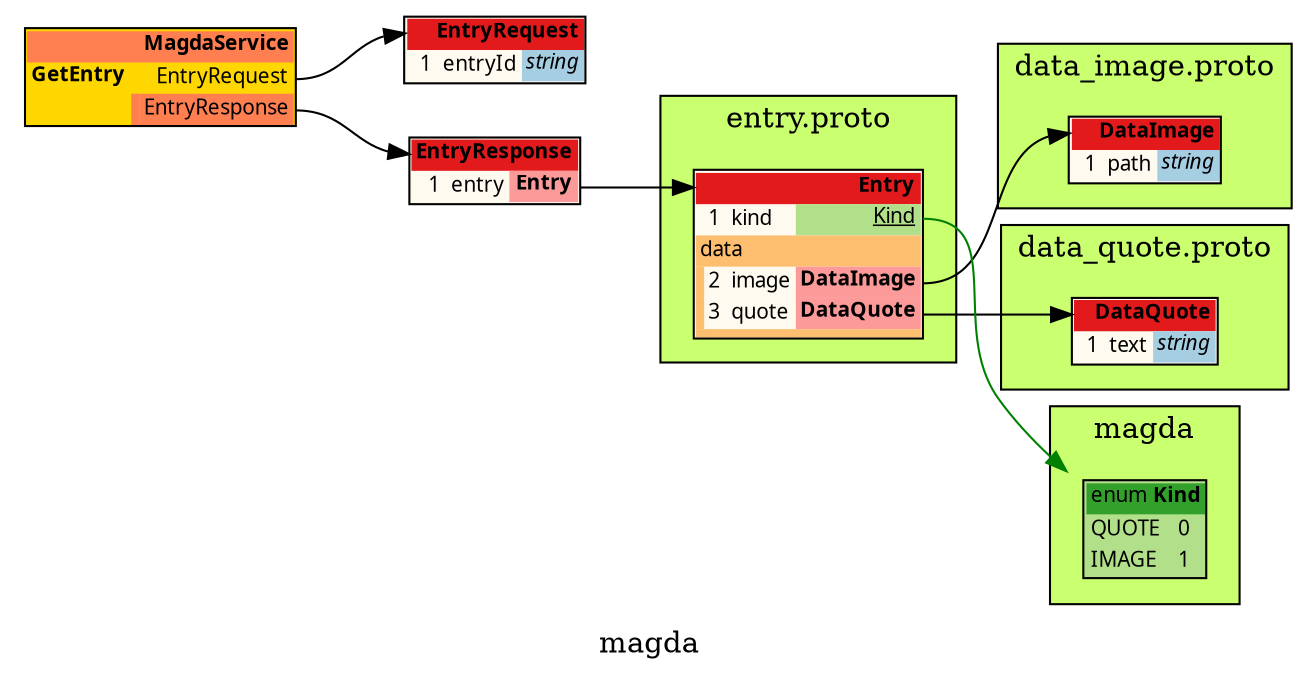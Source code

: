 /*
	do not edit:
	auto-generated by github.com/seamia/protodot
*/
digraph protodot {

	/* package:   magda */
	/* source:    protos/service.proto */
	/* selection:  */

	rankdir=LR;
	label="magda";
	tooltip="magda";
	bgcolor="transparent"

	node [
		shape=plaintext
		fontsize=10
		fontname="Ubuntu"
	];


	/* ------ nodes ------ */

	/* ------ leaving the root package unwrapped ------ */
	
	Node_Ja_104	[shape=plaintext tooltip="MagdaService" label=<<TABLE BORDER="1" CELLBORDER="0" CELLSPACING="0" BGCOLOR="#ffd700"><TR><TD COLSPAN="3" PORT="header" BGCOLOR="#ff7f50" ALIGN="right"><b>MagdaService</b></TD></TR><TR><TD ALIGN="left"><b>GetEntry</b></TD><TD></TD><TD PORT="poGetEntry_request" ALIGN="right">EntryRequest</TD></TR><TR style="border-bottom: 1px solid red"><TD></TD><TD BGCOLOR="#ff7f50"></TD><TD PORT="poGetEntry_response" ALIGN="right" BGCOLOR="#ff7f50">EntryResponse</TD></TR></TABLE>>];
	Node_Ja_106	[shape=plaintext tooltip="magda.EntryRequest" label=<<TABLE BORDER="1" CELLBORDER="0" CELLSPACING="0" BGCOLOR="#fffaf0"><TR><TD COLSPAN="4" PORT="header" BGCOLOR="#e31a1c" ALIGN="right"><b>EntryRequest</b></TD></TR><TR><TD ALIGN="right"></TD><TD ALIGN="right">1</TD><TD ALIGN="left">entryId</TD><TD BGCOLOR="#a6cee3" PORT="poentryId" ALIGN="right" TITLE="string"><i>string</i></TD></TR></TABLE>>];
	Node_Ja_107	[shape=plaintext tooltip="magda.EntryResponse" label=<<TABLE BORDER="1" CELLBORDER="0" CELLSPACING="0" BGCOLOR="#fffaf0"><TR><TD COLSPAN="4" PORT="header" BGCOLOR="#e31a1c" ALIGN="right"><b>EntryResponse</b></TD></TR><TR><TD ALIGN="right"></TD><TD ALIGN="right">1</TD><TD ALIGN="left">entry</TD><TD BGCOLOR="#fb9a99" PORT="poentry" ALIGN="right"><b>Entry</b></TD></TR></TABLE>>];
	subgraph cluster_b48571783cae {
		label = "data_image.proto"
		tooltip = "data_image.proto"
		style = filled;
		fillcolor = "#caff70";
		
		Node_Ja_100	[shape=plaintext tooltip="magda.DataImage" label=<<TABLE BORDER="1" CELLBORDER="0" CELLSPACING="0" BGCOLOR="#fffaf0"><TR><TD COLSPAN="4" PORT="header" BGCOLOR="#e31a1c" ALIGN="right"><b>DataImage</b></TD></TR><TR><TD ALIGN="right"></TD><TD ALIGN="right">1</TD><TD ALIGN="left">path</TD><TD BGCOLOR="#a6cee3" PORT="popath" ALIGN="right" TITLE="string"><i>string</i></TD></TR></TABLE>>];
	}

	subgraph cluster_cae0c0fbf520 {
		label = "data_quote.proto"
		tooltip = "data_quote.proto"
		style = filled;
		fillcolor = "#caff70";
		
		Node_Ja_101	[shape=plaintext tooltip="magda.DataQuote" label=<<TABLE BORDER="1" CELLBORDER="0" CELLSPACING="0" BGCOLOR="#fffaf0"><TR><TD COLSPAN="4" PORT="header" BGCOLOR="#e31a1c" ALIGN="right"><b>DataQuote</b></TD></TR><TR><TD ALIGN="right"></TD><TD ALIGN="right">1</TD><TD ALIGN="left">text</TD><TD BGCOLOR="#a6cee3" PORT="potext" ALIGN="right" TITLE="string"><i>string</i></TD></TR></TABLE>>];
	}

	subgraph cluster_b5eb5ae3708a {
		label = "entry.proto"
		tooltip = "entry.proto"
		style = filled;
		fillcolor = "#caff70";
		
		Node_Ja_102	[shape=plaintext tooltip="magda.Entry" label=<<TABLE BORDER="1" CELLBORDER="0" CELLSPACING="0" BGCOLOR="#fffaf0"><TR><TD COLSPAN="4" PORT="header" BGCOLOR="#e31a1c" ALIGN="right"><b>Entry</b></TD></TR><TR><TD ALIGN="right"></TD><TD ALIGN="right">1</TD><TD ALIGN="left">kind</TD><TD BGCOLOR="#b2df8a" PORT="pokind" ALIGN="right"><u>Kind</u></TD></TR><TR><TD COLSPAN="4" BGCOLOR="#fdbf6f" ALIGN="left">data</TD></TR><TR><TD BGCOLOR="#fdbf6f"></TD><TD ALIGN="right">2</TD><TD ALIGN="left">image</TD><TD ALIGN="right" BGCOLOR="#fb9a99" PORT="poimage"><b>DataImage</b></TD></TR><TR><TD BGCOLOR="#fdbf6f"></TD><TD ALIGN="right">3</TD><TD ALIGN="left">quote</TD><TD ALIGN="right" BGCOLOR="#fb9a99" PORT="poquote"><b>DataQuote</b></TD></TR><TR><TD COLSPAN="4" BGCOLOR="#fdbf6f"></TD></TR></TABLE>>];
	}

	subgraph cluster_9d1e3c2635ff {
		label = "magda"
		tooltip = "magda"
		style = filled;
		fillcolor = "#caff70";
		
		Node_Ja_103	[shape=plaintext tooltip="Kind" label=<<TABLE BORDER="1" CELLBORDER="0" CELLSPACING="0" BGCOLOR="#b2df8a"><TR><TD COLSPAN="2" PORT="header" BGCOLOR="#33a02c" ALIGN="right">enum <b>Kind</b></TD></TR><TR><TD BGCOLOR="#b2df8a" ALIGN="left">QUOTE</TD><TD BGCOLOR="#b2df8a" ALIGN="left">0</TD></TR><TR><TD BGCOLOR="#b2df8a" ALIGN="left">IMAGE</TD><TD BGCOLOR="#b2df8a" ALIGN="left">1</TD></TR></TABLE>>];
	}


	/* ------ connections ------ */
	Node_Ja_102:poquote:e	-> Node_Ja_101:header [color="#000000" tooltip="Ja_102 --> Ja_101"];
	Node_Ja_104:poGetEntry_request:e	-> Node_Ja_106:header [color="#000000" tooltip="Ja_104 --> Ja_106"];
	Node_Ja_104:poGetEntry_response:e	-> Node_Ja_107:header [color="#000000" tooltip="Ja_104 --> Ja_107"];
	Node_Ja_107:poentry:e	-> Node_Ja_102:header [color="#000000" tooltip="Ja_107 --> Ja_102"];
	Node_Ja_102:pokind:e	-> Node_Ja_103 [color="#008000" tooltip="Ja_102 --> Ja_103"];
	Node_Ja_102:poimage:e	-> Node_Ja_100:header [color="#000000" tooltip="Ja_102 --> Ja_100"];

	/* generated by github.com/seamia/protodot on Monday, 17-Feb-20 12:08:46 MST */
}
